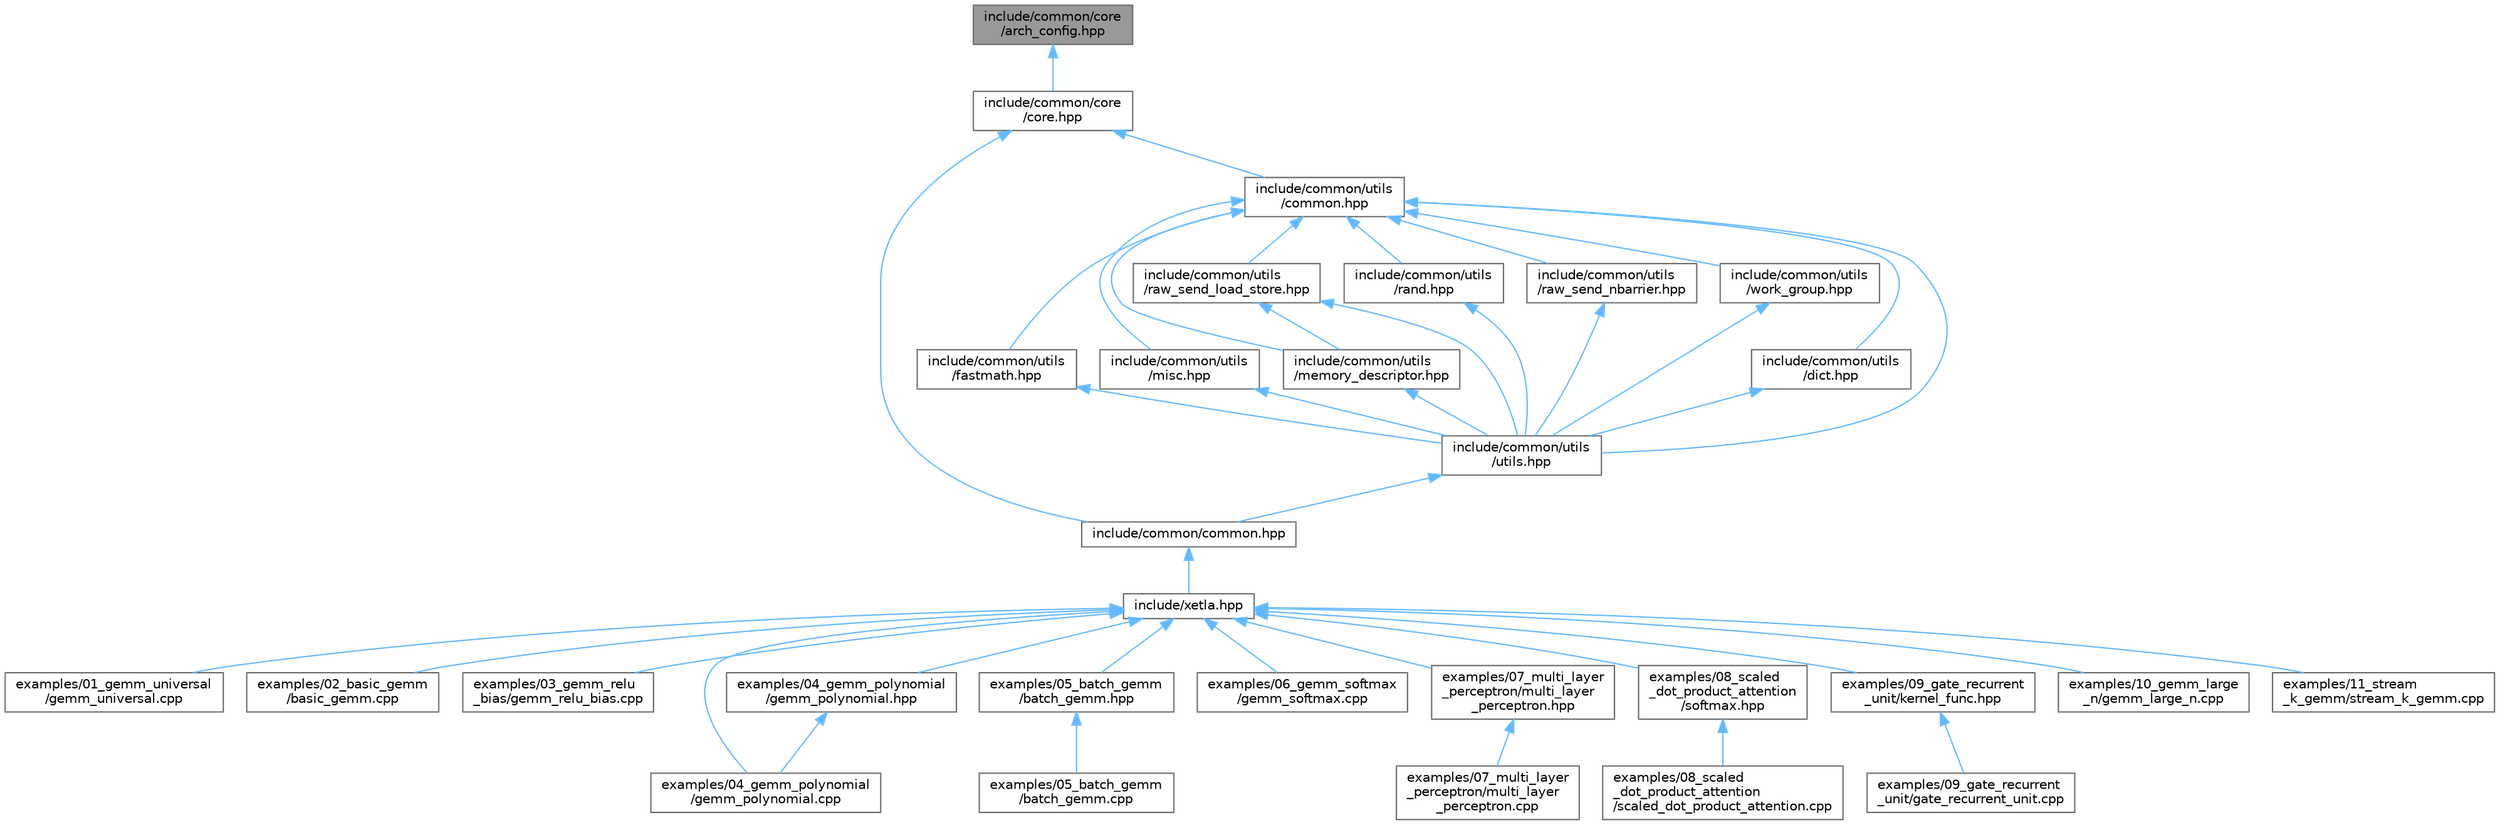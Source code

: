 digraph "include/common/core/arch_config.hpp"
{
 // LATEX_PDF_SIZE
  bgcolor="transparent";
  edge [fontname=Helvetica,fontsize=10,labelfontname=Helvetica,labelfontsize=10];
  node [fontname=Helvetica,fontsize=10,shape=box,height=0.2,width=0.4];
  Node1 [id="Node000001",label="include/common/core\l/arch_config.hpp",height=0.2,width=0.4,color="gray40", fillcolor="grey60", style="filled", fontcolor="black",tooltip="C++ API."];
  Node1 -> Node2 [id="edge1_Node000001_Node000002",dir="back",color="steelblue1",style="solid",tooltip=" "];
  Node2 [id="Node000002",label="include/common/core\l/core.hpp",height=0.2,width=0.4,color="grey40", fillcolor="white", style="filled",URL="$core_8hpp.html",tooltip="C++ API."];
  Node2 -> Node3 [id="edge2_Node000002_Node000003",dir="back",color="steelblue1",style="solid",tooltip=" "];
  Node3 [id="Node000003",label="include/common/common.hpp",height=0.2,width=0.4,color="grey40", fillcolor="white", style="filled",URL="$common_2common_8hpp.html",tooltip="C++ API."];
  Node3 -> Node4 [id="edge3_Node000003_Node000004",dir="back",color="steelblue1",style="solid",tooltip=" "];
  Node4 [id="Node000004",label="include/xetla.hpp",height=0.2,width=0.4,color="grey40", fillcolor="white", style="filled",URL="$xetla_8hpp.html",tooltip="C++ API."];
  Node4 -> Node5 [id="edge4_Node000004_Node000005",dir="back",color="steelblue1",style="solid",tooltip=" "];
  Node5 [id="Node000005",label="examples/01_gemm_universal\l/gemm_universal.cpp",height=0.2,width=0.4,color="grey40", fillcolor="white", style="filled",URL="$gemm__universal_8cpp.html",tooltip=" "];
  Node4 -> Node6 [id="edge5_Node000004_Node000006",dir="back",color="steelblue1",style="solid",tooltip=" "];
  Node6 [id="Node000006",label="examples/02_basic_gemm\l/basic_gemm.cpp",height=0.2,width=0.4,color="grey40", fillcolor="white", style="filled",URL="$basic__gemm_8cpp.html",tooltip=" "];
  Node4 -> Node7 [id="edge6_Node000004_Node000007",dir="back",color="steelblue1",style="solid",tooltip=" "];
  Node7 [id="Node000007",label="examples/03_gemm_relu\l_bias/gemm_relu_bias.cpp",height=0.2,width=0.4,color="grey40", fillcolor="white", style="filled",URL="$gemm__relu__bias_8cpp.html",tooltip=" "];
  Node4 -> Node8 [id="edge7_Node000004_Node000008",dir="back",color="steelblue1",style="solid",tooltip=" "];
  Node8 [id="Node000008",label="examples/04_gemm_polynomial\l/gemm_polynomial.cpp",height=0.2,width=0.4,color="grey40", fillcolor="white", style="filled",URL="$gemm__polynomial_8cpp.html",tooltip=" "];
  Node4 -> Node9 [id="edge8_Node000004_Node000009",dir="back",color="steelblue1",style="solid",tooltip=" "];
  Node9 [id="Node000009",label="examples/04_gemm_polynomial\l/gemm_polynomial.hpp",height=0.2,width=0.4,color="grey40", fillcolor="white", style="filled",URL="$gemm__polynomial_8hpp.html",tooltip=" "];
  Node9 -> Node8 [id="edge9_Node000009_Node000008",dir="back",color="steelblue1",style="solid",tooltip=" "];
  Node4 -> Node10 [id="edge10_Node000004_Node000010",dir="back",color="steelblue1",style="solid",tooltip=" "];
  Node10 [id="Node000010",label="examples/05_batch_gemm\l/batch_gemm.hpp",height=0.2,width=0.4,color="grey40", fillcolor="white", style="filled",URL="$batch__gemm_8hpp.html",tooltip="C++ API."];
  Node10 -> Node11 [id="edge11_Node000010_Node000011",dir="back",color="steelblue1",style="solid",tooltip=" "];
  Node11 [id="Node000011",label="examples/05_batch_gemm\l/batch_gemm.cpp",height=0.2,width=0.4,color="grey40", fillcolor="white", style="filled",URL="$batch__gemm_8cpp.html",tooltip=" "];
  Node4 -> Node12 [id="edge12_Node000004_Node000012",dir="back",color="steelblue1",style="solid",tooltip=" "];
  Node12 [id="Node000012",label="examples/06_gemm_softmax\l/gemm_softmax.cpp",height=0.2,width=0.4,color="grey40", fillcolor="white", style="filled",URL="$gemm__softmax_8cpp.html",tooltip=" "];
  Node4 -> Node13 [id="edge13_Node000004_Node000013",dir="back",color="steelblue1",style="solid",tooltip=" "];
  Node13 [id="Node000013",label="examples/07_multi_layer\l_perceptron/multi_layer\l_perceptron.hpp",height=0.2,width=0.4,color="grey40", fillcolor="white", style="filled",URL="$multi__layer__perceptron_8hpp.html",tooltip="C++ API."];
  Node13 -> Node14 [id="edge14_Node000013_Node000014",dir="back",color="steelblue1",style="solid",tooltip=" "];
  Node14 [id="Node000014",label="examples/07_multi_layer\l_perceptron/multi_layer\l_perceptron.cpp",height=0.2,width=0.4,color="grey40", fillcolor="white", style="filled",URL="$multi__layer__perceptron_8cpp.html",tooltip=" "];
  Node4 -> Node15 [id="edge15_Node000004_Node000015",dir="back",color="steelblue1",style="solid",tooltip=" "];
  Node15 [id="Node000015",label="examples/08_scaled\l_dot_product_attention\l/softmax.hpp",height=0.2,width=0.4,color="grey40", fillcolor="white", style="filled",URL="$examples_208__scaled__dot__product__attention_2softmax_8hpp.html",tooltip=" "];
  Node15 -> Node16 [id="edge16_Node000015_Node000016",dir="back",color="steelblue1",style="solid",tooltip=" "];
  Node16 [id="Node000016",label="examples/08_scaled\l_dot_product_attention\l/scaled_dot_product_attention.cpp",height=0.2,width=0.4,color="grey40", fillcolor="white", style="filled",URL="$scaled__dot__product__attention_8cpp.html",tooltip=" "];
  Node4 -> Node17 [id="edge17_Node000004_Node000017",dir="back",color="steelblue1",style="solid",tooltip=" "];
  Node17 [id="Node000017",label="examples/09_gate_recurrent\l_unit/kernel_func.hpp",height=0.2,width=0.4,color="grey40", fillcolor="white", style="filled",URL="$kernel__func_8hpp.html",tooltip=" "];
  Node17 -> Node18 [id="edge18_Node000017_Node000018",dir="back",color="steelblue1",style="solid",tooltip=" "];
  Node18 [id="Node000018",label="examples/09_gate_recurrent\l_unit/gate_recurrent_unit.cpp",height=0.2,width=0.4,color="grey40", fillcolor="white", style="filled",URL="$gate__recurrent__unit_8cpp.html",tooltip=" "];
  Node4 -> Node19 [id="edge19_Node000004_Node000019",dir="back",color="steelblue1",style="solid",tooltip=" "];
  Node19 [id="Node000019",label="examples/10_gemm_large\l_n/gemm_large_n.cpp",height=0.2,width=0.4,color="grey40", fillcolor="white", style="filled",URL="$gemm__large__n_8cpp.html",tooltip=" "];
  Node4 -> Node20 [id="edge20_Node000004_Node000020",dir="back",color="steelblue1",style="solid",tooltip=" "];
  Node20 [id="Node000020",label="examples/11_stream\l_k_gemm/stream_k_gemm.cpp",height=0.2,width=0.4,color="grey40", fillcolor="white", style="filled",URL="$stream__k__gemm_8cpp.html",tooltip=" "];
  Node2 -> Node21 [id="edge21_Node000002_Node000021",dir="back",color="steelblue1",style="solid",tooltip=" "];
  Node21 [id="Node000021",label="include/common/utils\l/common.hpp",height=0.2,width=0.4,color="grey40", fillcolor="white", style="filled",URL="$common_2utils_2common_8hpp.html",tooltip="C++ API."];
  Node21 -> Node22 [id="edge22_Node000021_Node000022",dir="back",color="steelblue1",style="solid",tooltip=" "];
  Node22 [id="Node000022",label="include/common/utils\l/dict.hpp",height=0.2,width=0.4,color="grey40", fillcolor="white", style="filled",URL="$dict_8hpp.html",tooltip=" "];
  Node22 -> Node23 [id="edge23_Node000022_Node000023",dir="back",color="steelblue1",style="solid",tooltip=" "];
  Node23 [id="Node000023",label="include/common/utils\l/utils.hpp",height=0.2,width=0.4,color="grey40", fillcolor="white", style="filled",URL="$utils_8hpp.html",tooltip=" "];
  Node23 -> Node3 [id="edge24_Node000023_Node000003",dir="back",color="steelblue1",style="solid",tooltip=" "];
  Node21 -> Node24 [id="edge25_Node000021_Node000024",dir="back",color="steelblue1",style="solid",tooltip=" "];
  Node24 [id="Node000024",label="include/common/utils\l/fastmath.hpp",height=0.2,width=0.4,color="grey40", fillcolor="white", style="filled",URL="$fastmath_8hpp.html",tooltip="C++ API."];
  Node24 -> Node23 [id="edge26_Node000024_Node000023",dir="back",color="steelblue1",style="solid",tooltip=" "];
  Node21 -> Node25 [id="edge27_Node000021_Node000025",dir="back",color="steelblue1",style="solid",tooltip=" "];
  Node25 [id="Node000025",label="include/common/utils\l/memory_descriptor.hpp",height=0.2,width=0.4,color="grey40", fillcolor="white", style="filled",URL="$memory__descriptor_8hpp.html",tooltip="C++ API."];
  Node25 -> Node23 [id="edge28_Node000025_Node000023",dir="back",color="steelblue1",style="solid",tooltip=" "];
  Node21 -> Node26 [id="edge29_Node000021_Node000026",dir="back",color="steelblue1",style="solid",tooltip=" "];
  Node26 [id="Node000026",label="include/common/utils\l/misc.hpp",height=0.2,width=0.4,color="grey40", fillcolor="white", style="filled",URL="$utils_2misc_8hpp.html",tooltip="C++ API."];
  Node26 -> Node23 [id="edge30_Node000026_Node000023",dir="back",color="steelblue1",style="solid",tooltip=" "];
  Node21 -> Node27 [id="edge31_Node000021_Node000027",dir="back",color="steelblue1",style="solid",tooltip=" "];
  Node27 [id="Node000027",label="include/common/utils\l/rand.hpp",height=0.2,width=0.4,color="grey40", fillcolor="white", style="filled",URL="$rand_8hpp.html",tooltip="C++ API."];
  Node27 -> Node23 [id="edge32_Node000027_Node000023",dir="back",color="steelblue1",style="solid",tooltip=" "];
  Node21 -> Node28 [id="edge33_Node000021_Node000028",dir="back",color="steelblue1",style="solid",tooltip=" "];
  Node28 [id="Node000028",label="include/common/utils\l/raw_send_load_store.hpp",height=0.2,width=0.4,color="grey40", fillcolor="white", style="filled",URL="$raw__send__load__store_8hpp.html",tooltip="C++ API."];
  Node28 -> Node25 [id="edge34_Node000028_Node000025",dir="back",color="steelblue1",style="solid",tooltip=" "];
  Node28 -> Node23 [id="edge35_Node000028_Node000023",dir="back",color="steelblue1",style="solid",tooltip=" "];
  Node21 -> Node29 [id="edge36_Node000021_Node000029",dir="back",color="steelblue1",style="solid",tooltip=" "];
  Node29 [id="Node000029",label="include/common/utils\l/raw_send_nbarrier.hpp",height=0.2,width=0.4,color="grey40", fillcolor="white", style="filled",URL="$raw__send__nbarrier_8hpp.html",tooltip="C++ API."];
  Node29 -> Node23 [id="edge37_Node000029_Node000023",dir="back",color="steelblue1",style="solid",tooltip=" "];
  Node21 -> Node23 [id="edge38_Node000021_Node000023",dir="back",color="steelblue1",style="solid",tooltip=" "];
  Node21 -> Node30 [id="edge39_Node000021_Node000030",dir="back",color="steelblue1",style="solid",tooltip=" "];
  Node30 [id="Node000030",label="include/common/utils\l/work_group.hpp",height=0.2,width=0.4,color="grey40", fillcolor="white", style="filled",URL="$work__group_8hpp.html",tooltip="C++ API."];
  Node30 -> Node23 [id="edge40_Node000030_Node000023",dir="back",color="steelblue1",style="solid",tooltip=" "];
}
